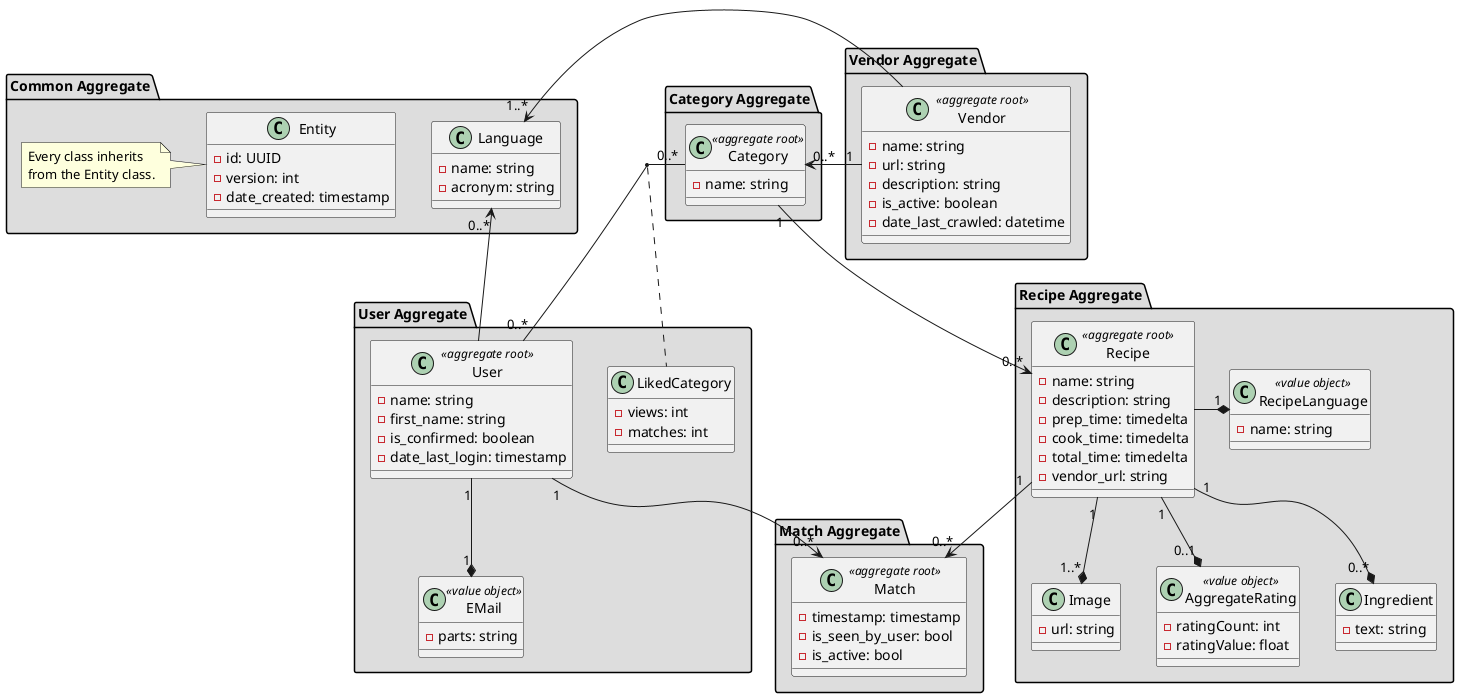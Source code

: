 @startuml domain_model

' general definitions

!define PACKAGE_COLOR DDDDDD

'Packages and Class definitions'

package "Common Aggregate" #PACKAGE_COLOR {
    class Entity {
    - id: UUID
    - version: int
    - date_created: timestamp
    }
    note left of Entity: Every class inherits \nfrom the Entity class.

    class Language {
        - name: string
        - acronym: string
    }

}

package "Vendor Aggregate" #PACKAGE_COLOR {
    class Vendor << aggregate root >> {
    - name: string
    - url: string
    - description: string
    - is_active: boolean
    - date_last_crawled: datetime 
    }
}

package "Category Aggregate" #PACKAGE_COLOR {
    class Category << aggregate root >> {
    - name: string
    }
}

package "Recipe Aggregate" #PACKAGE_COLOR {
    class Recipe << aggregate root >> {
        - name: string
        - description: string
        - prep_time: timedelta
        - cook_time: timedelta
        - total_time: timedelta
        - vendor_url: string
    }

    class Image {
        - url: string
    }

    class AggregateRating << value object >> {
        - ratingCount: int
        - ratingValue: float
    }

    class Ingredient {
        - text: string
    }

    class RecipeLanguage << value object>> {
        - name: string
    }

}

together {
package "User Aggregate" #PACKAGE_COLOR {
    class User << aggregate root >> {
    - name: string
    - first_name: string
    - is_confirmed: boolean
    - date_last_login: timestamp
    }

    class LikedCategory {
    - views: int
    - matches: int
    }

    class EMail << value object >> {
        - parts: string
    }
}

package "Match Aggregate" #PACKAGE_COLOR {
    class Match << aggregate root >>{
    - timestamp: timestamp
    - is_seen_by_user: bool
    - is_active: bool
    }
}
}

Entity -[hidden]> Language
'Relationships'
Vendor "1" -r-> "0..*" Category
Vendor -l-> "1..*" Language 
Category "1" --> "0..*" Recipe
User "0..*" - "0..*" Category
User "1"-d-* "1" EMail 
(User, Category) . LikedCategory
User "1" --> "0..*" Match
User --> "0..*" Language
Recipe "1" --> "0..*" Match
Recipe "1" --* "1..*" Image
Recipe "1" --* "0..*" Ingredient
Recipe -r-* "1" RecipeLanguage
Recipe "1" -d-* "0..1" AggregateRating
@enduml